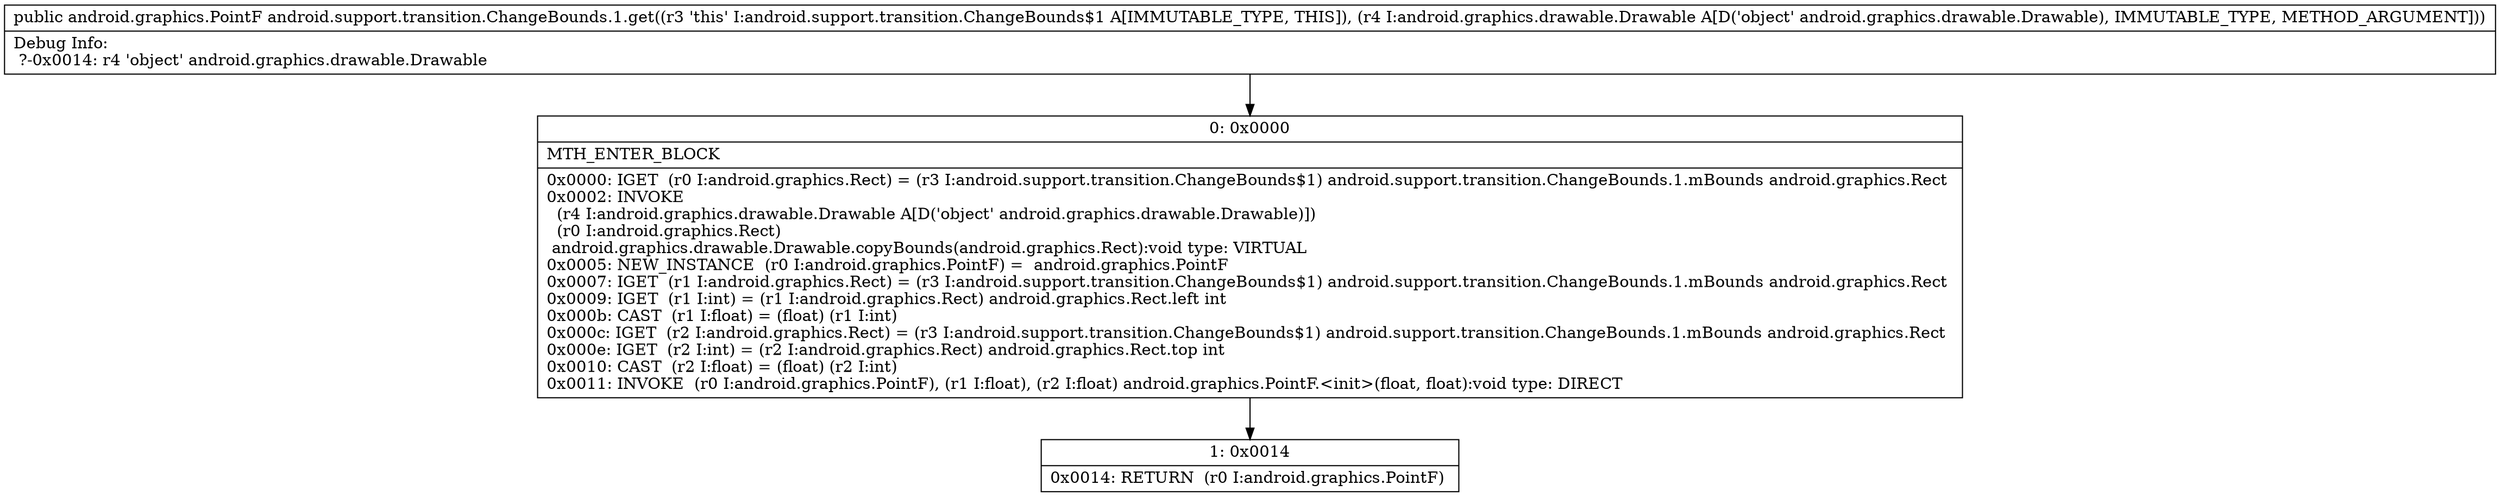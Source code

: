 digraph "CFG forandroid.support.transition.ChangeBounds.1.get(Landroid\/graphics\/drawable\/Drawable;)Landroid\/graphics\/PointF;" {
Node_0 [shape=record,label="{0\:\ 0x0000|MTH_ENTER_BLOCK\l|0x0000: IGET  (r0 I:android.graphics.Rect) = (r3 I:android.support.transition.ChangeBounds$1) android.support.transition.ChangeBounds.1.mBounds android.graphics.Rect \l0x0002: INVOKE  \l  (r4 I:android.graphics.drawable.Drawable A[D('object' android.graphics.drawable.Drawable)])\l  (r0 I:android.graphics.Rect)\l android.graphics.drawable.Drawable.copyBounds(android.graphics.Rect):void type: VIRTUAL \l0x0005: NEW_INSTANCE  (r0 I:android.graphics.PointF) =  android.graphics.PointF \l0x0007: IGET  (r1 I:android.graphics.Rect) = (r3 I:android.support.transition.ChangeBounds$1) android.support.transition.ChangeBounds.1.mBounds android.graphics.Rect \l0x0009: IGET  (r1 I:int) = (r1 I:android.graphics.Rect) android.graphics.Rect.left int \l0x000b: CAST  (r1 I:float) = (float) (r1 I:int) \l0x000c: IGET  (r2 I:android.graphics.Rect) = (r3 I:android.support.transition.ChangeBounds$1) android.support.transition.ChangeBounds.1.mBounds android.graphics.Rect \l0x000e: IGET  (r2 I:int) = (r2 I:android.graphics.Rect) android.graphics.Rect.top int \l0x0010: CAST  (r2 I:float) = (float) (r2 I:int) \l0x0011: INVOKE  (r0 I:android.graphics.PointF), (r1 I:float), (r2 I:float) android.graphics.PointF.\<init\>(float, float):void type: DIRECT \l}"];
Node_1 [shape=record,label="{1\:\ 0x0014|0x0014: RETURN  (r0 I:android.graphics.PointF) \l}"];
MethodNode[shape=record,label="{public android.graphics.PointF android.support.transition.ChangeBounds.1.get((r3 'this' I:android.support.transition.ChangeBounds$1 A[IMMUTABLE_TYPE, THIS]), (r4 I:android.graphics.drawable.Drawable A[D('object' android.graphics.drawable.Drawable), IMMUTABLE_TYPE, METHOD_ARGUMENT]))  | Debug Info:\l  ?\-0x0014: r4 'object' android.graphics.drawable.Drawable\l}"];
MethodNode -> Node_0;
Node_0 -> Node_1;
}


